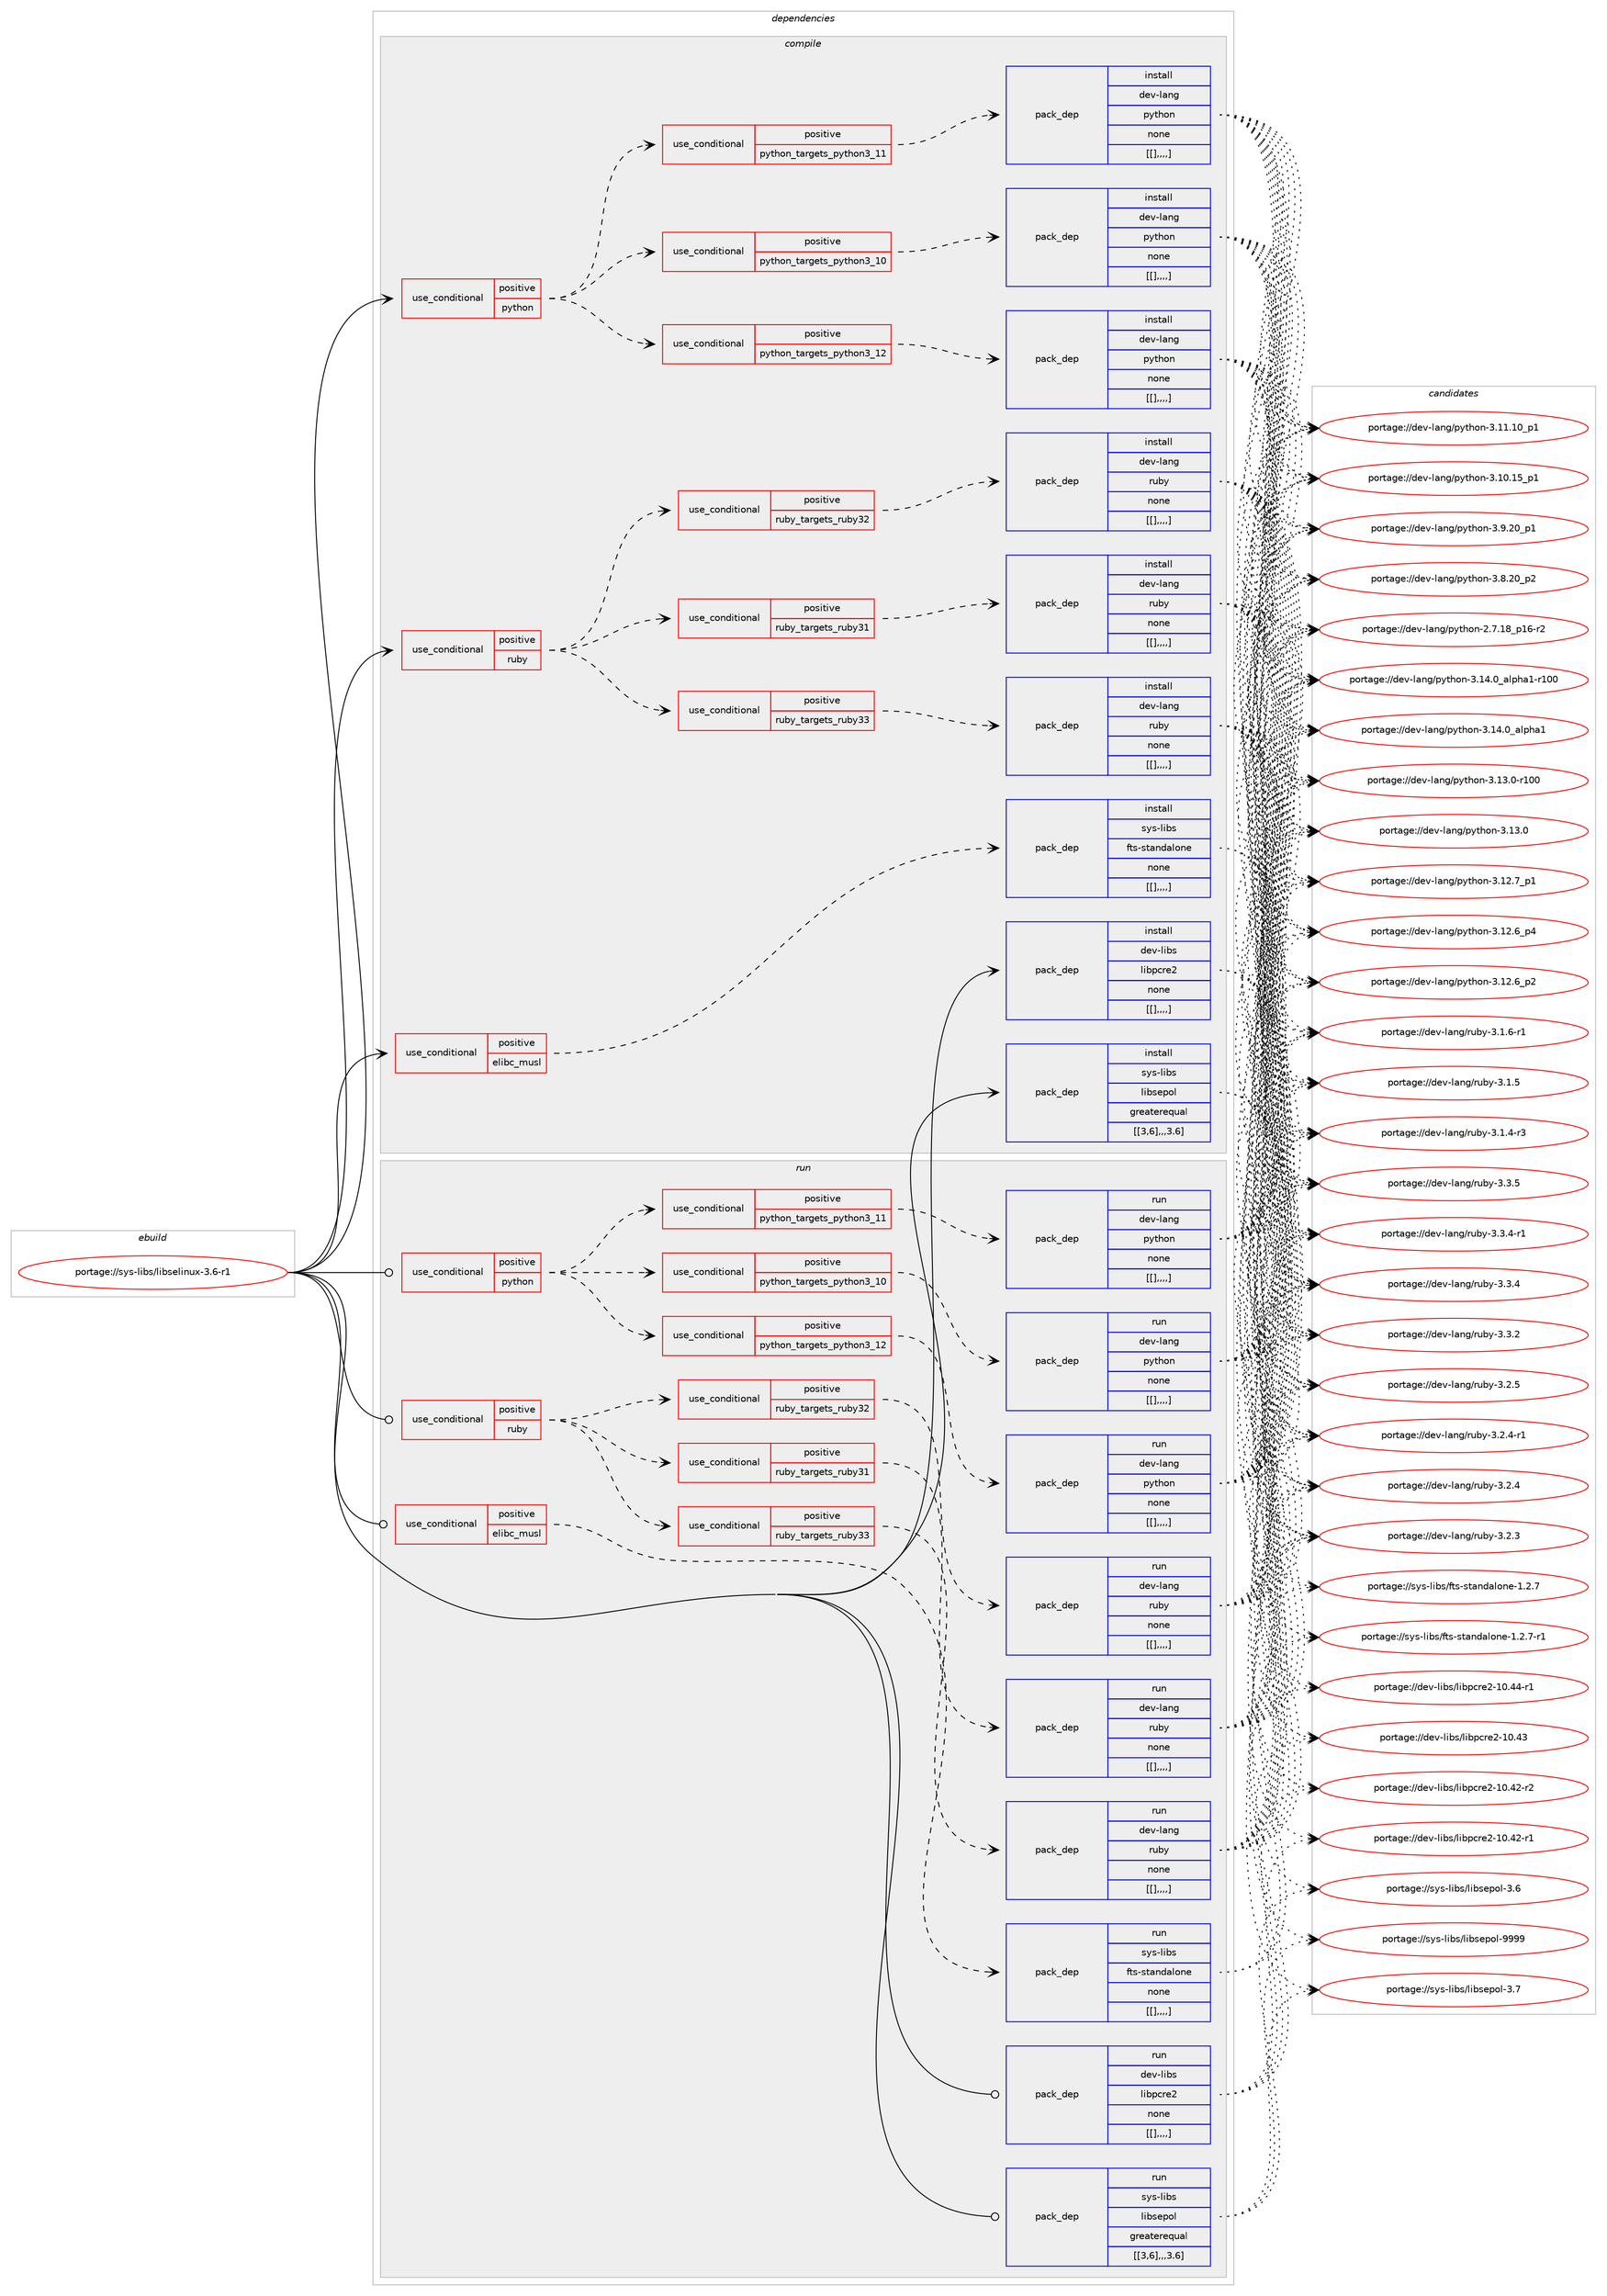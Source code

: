 digraph prolog {

# *************
# Graph options
# *************

newrank=true;
concentrate=true;
compound=true;
graph [rankdir=LR,fontname=Helvetica,fontsize=10,ranksep=1.5];#, ranksep=2.5, nodesep=0.2];
edge  [arrowhead=vee];
node  [fontname=Helvetica,fontsize=10];

# **********
# The ebuild
# **********

subgraph cluster_leftcol {
color=gray;
label=<<i>ebuild</i>>;
id [label="portage://sys-libs/libselinux-3.6-r1", color=red, width=4, href="../sys-libs/libselinux-3.6-r1.svg"];
}

# ****************
# The dependencies
# ****************

subgraph cluster_midcol {
color=gray;
label=<<i>dependencies</i>>;
subgraph cluster_compile {
fillcolor="#eeeeee";
style=filled;
label=<<i>compile</i>>;
subgraph cond124551 {
dependency465053 [label=<<TABLE BORDER="0" CELLBORDER="1" CELLSPACING="0" CELLPADDING="4"><TR><TD ROWSPAN="3" CELLPADDING="10">use_conditional</TD></TR><TR><TD>positive</TD></TR><TR><TD>elibc_musl</TD></TR></TABLE>>, shape=none, color=red];
subgraph pack337246 {
dependency465077 [label=<<TABLE BORDER="0" CELLBORDER="1" CELLSPACING="0" CELLPADDING="4" WIDTH="220"><TR><TD ROWSPAN="6" CELLPADDING="30">pack_dep</TD></TR><TR><TD WIDTH="110">install</TD></TR><TR><TD>sys-libs</TD></TR><TR><TD>fts-standalone</TD></TR><TR><TD>none</TD></TR><TR><TD>[[],,,,]</TD></TR></TABLE>>, shape=none, color=blue];
}
dependency465053:e -> dependency465077:w [weight=20,style="dashed",arrowhead="vee"];
}
id:e -> dependency465053:w [weight=20,style="solid",arrowhead="vee"];
subgraph cond124569 {
dependency465122 [label=<<TABLE BORDER="0" CELLBORDER="1" CELLSPACING="0" CELLPADDING="4"><TR><TD ROWSPAN="3" CELLPADDING="10">use_conditional</TD></TR><TR><TD>positive</TD></TR><TR><TD>python</TD></TR></TABLE>>, shape=none, color=red];
subgraph cond124585 {
dependency465124 [label=<<TABLE BORDER="0" CELLBORDER="1" CELLSPACING="0" CELLPADDING="4"><TR><TD ROWSPAN="3" CELLPADDING="10">use_conditional</TD></TR><TR><TD>positive</TD></TR><TR><TD>python_targets_python3_10</TD></TR></TABLE>>, shape=none, color=red];
subgraph pack337296 {
dependency465150 [label=<<TABLE BORDER="0" CELLBORDER="1" CELLSPACING="0" CELLPADDING="4" WIDTH="220"><TR><TD ROWSPAN="6" CELLPADDING="30">pack_dep</TD></TR><TR><TD WIDTH="110">install</TD></TR><TR><TD>dev-lang</TD></TR><TR><TD>python</TD></TR><TR><TD>none</TD></TR><TR><TD>[[],,,,]</TD></TR></TABLE>>, shape=none, color=blue];
}
dependency465124:e -> dependency465150:w [weight=20,style="dashed",arrowhead="vee"];
}
dependency465122:e -> dependency465124:w [weight=20,style="dashed",arrowhead="vee"];
subgraph cond124601 {
dependency465203 [label=<<TABLE BORDER="0" CELLBORDER="1" CELLSPACING="0" CELLPADDING="4"><TR><TD ROWSPAN="3" CELLPADDING="10">use_conditional</TD></TR><TR><TD>positive</TD></TR><TR><TD>python_targets_python3_11</TD></TR></TABLE>>, shape=none, color=red];
subgraph pack337380 {
dependency465292 [label=<<TABLE BORDER="0" CELLBORDER="1" CELLSPACING="0" CELLPADDING="4" WIDTH="220"><TR><TD ROWSPAN="6" CELLPADDING="30">pack_dep</TD></TR><TR><TD WIDTH="110">install</TD></TR><TR><TD>dev-lang</TD></TR><TR><TD>python</TD></TR><TR><TD>none</TD></TR><TR><TD>[[],,,,]</TD></TR></TABLE>>, shape=none, color=blue];
}
dependency465203:e -> dependency465292:w [weight=20,style="dashed",arrowhead="vee"];
}
dependency465122:e -> dependency465203:w [weight=20,style="dashed",arrowhead="vee"];
subgraph cond124662 {
dependency465319 [label=<<TABLE BORDER="0" CELLBORDER="1" CELLSPACING="0" CELLPADDING="4"><TR><TD ROWSPAN="3" CELLPADDING="10">use_conditional</TD></TR><TR><TD>positive</TD></TR><TR><TD>python_targets_python3_12</TD></TR></TABLE>>, shape=none, color=red];
subgraph pack337421 {
dependency465405 [label=<<TABLE BORDER="0" CELLBORDER="1" CELLSPACING="0" CELLPADDING="4" WIDTH="220"><TR><TD ROWSPAN="6" CELLPADDING="30">pack_dep</TD></TR><TR><TD WIDTH="110">install</TD></TR><TR><TD>dev-lang</TD></TR><TR><TD>python</TD></TR><TR><TD>none</TD></TR><TR><TD>[[],,,,]</TD></TR></TABLE>>, shape=none, color=blue];
}
dependency465319:e -> dependency465405:w [weight=20,style="dashed",arrowhead="vee"];
}
dependency465122:e -> dependency465319:w [weight=20,style="dashed",arrowhead="vee"];
}
id:e -> dependency465122:w [weight=20,style="solid",arrowhead="vee"];
subgraph cond124713 {
dependency465457 [label=<<TABLE BORDER="0" CELLBORDER="1" CELLSPACING="0" CELLPADDING="4"><TR><TD ROWSPAN="3" CELLPADDING="10">use_conditional</TD></TR><TR><TD>positive</TD></TR><TR><TD>ruby</TD></TR></TABLE>>, shape=none, color=red];
subgraph cond124728 {
dependency465486 [label=<<TABLE BORDER="0" CELLBORDER="1" CELLSPACING="0" CELLPADDING="4"><TR><TD ROWSPAN="3" CELLPADDING="10">use_conditional</TD></TR><TR><TD>positive</TD></TR><TR><TD>ruby_targets_ruby31</TD></TR></TABLE>>, shape=none, color=red];
subgraph pack337505 {
dependency465548 [label=<<TABLE BORDER="0" CELLBORDER="1" CELLSPACING="0" CELLPADDING="4" WIDTH="220"><TR><TD ROWSPAN="6" CELLPADDING="30">pack_dep</TD></TR><TR><TD WIDTH="110">install</TD></TR><TR><TD>dev-lang</TD></TR><TR><TD>ruby</TD></TR><TR><TD>none</TD></TR><TR><TD>[[],,,,]</TD></TR></TABLE>>, shape=none, color=blue];
}
dependency465486:e -> dependency465548:w [weight=20,style="dashed",arrowhead="vee"];
}
dependency465457:e -> dependency465486:w [weight=20,style="dashed",arrowhead="vee"];
subgraph cond124766 {
dependency465591 [label=<<TABLE BORDER="0" CELLBORDER="1" CELLSPACING="0" CELLPADDING="4"><TR><TD ROWSPAN="3" CELLPADDING="10">use_conditional</TD></TR><TR><TD>positive</TD></TR><TR><TD>ruby_targets_ruby32</TD></TR></TABLE>>, shape=none, color=red];
subgraph pack337566 {
dependency465593 [label=<<TABLE BORDER="0" CELLBORDER="1" CELLSPACING="0" CELLPADDING="4" WIDTH="220"><TR><TD ROWSPAN="6" CELLPADDING="30">pack_dep</TD></TR><TR><TD WIDTH="110">install</TD></TR><TR><TD>dev-lang</TD></TR><TR><TD>ruby</TD></TR><TR><TD>none</TD></TR><TR><TD>[[],,,,]</TD></TR></TABLE>>, shape=none, color=blue];
}
dependency465591:e -> dependency465593:w [weight=20,style="dashed",arrowhead="vee"];
}
dependency465457:e -> dependency465591:w [weight=20,style="dashed",arrowhead="vee"];
subgraph cond124793 {
dependency465683 [label=<<TABLE BORDER="0" CELLBORDER="1" CELLSPACING="0" CELLPADDING="4"><TR><TD ROWSPAN="3" CELLPADDING="10">use_conditional</TD></TR><TR><TD>positive</TD></TR><TR><TD>ruby_targets_ruby33</TD></TR></TABLE>>, shape=none, color=red];
subgraph pack337621 {
dependency465687 [label=<<TABLE BORDER="0" CELLBORDER="1" CELLSPACING="0" CELLPADDING="4" WIDTH="220"><TR><TD ROWSPAN="6" CELLPADDING="30">pack_dep</TD></TR><TR><TD WIDTH="110">install</TD></TR><TR><TD>dev-lang</TD></TR><TR><TD>ruby</TD></TR><TR><TD>none</TD></TR><TR><TD>[[],,,,]</TD></TR></TABLE>>, shape=none, color=blue];
}
dependency465683:e -> dependency465687:w [weight=20,style="dashed",arrowhead="vee"];
}
dependency465457:e -> dependency465683:w [weight=20,style="dashed",arrowhead="vee"];
}
id:e -> dependency465457:w [weight=20,style="solid",arrowhead="vee"];
subgraph pack337626 {
dependency465718 [label=<<TABLE BORDER="0" CELLBORDER="1" CELLSPACING="0" CELLPADDING="4" WIDTH="220"><TR><TD ROWSPAN="6" CELLPADDING="30">pack_dep</TD></TR><TR><TD WIDTH="110">install</TD></TR><TR><TD>dev-libs</TD></TR><TR><TD>libpcre2</TD></TR><TR><TD>none</TD></TR><TR><TD>[[],,,,]</TD></TR></TABLE>>, shape=none, color=blue];
}
id:e -> dependency465718:w [weight=20,style="solid",arrowhead="vee"];
subgraph pack337655 {
dependency465747 [label=<<TABLE BORDER="0" CELLBORDER="1" CELLSPACING="0" CELLPADDING="4" WIDTH="220"><TR><TD ROWSPAN="6" CELLPADDING="30">pack_dep</TD></TR><TR><TD WIDTH="110">install</TD></TR><TR><TD>sys-libs</TD></TR><TR><TD>libsepol</TD></TR><TR><TD>greaterequal</TD></TR><TR><TD>[[3,6],,,3.6]</TD></TR></TABLE>>, shape=none, color=blue];
}
id:e -> dependency465747:w [weight=20,style="solid",arrowhead="vee"];
}
subgraph cluster_compileandrun {
fillcolor="#eeeeee";
style=filled;
label=<<i>compile and run</i>>;
}
subgraph cluster_run {
fillcolor="#eeeeee";
style=filled;
label=<<i>run</i>>;
subgraph cond124831 {
dependency465751 [label=<<TABLE BORDER="0" CELLBORDER="1" CELLSPACING="0" CELLPADDING="4"><TR><TD ROWSPAN="3" CELLPADDING="10">use_conditional</TD></TR><TR><TD>positive</TD></TR><TR><TD>elibc_musl</TD></TR></TABLE>>, shape=none, color=red];
subgraph pack337665 {
dependency465773 [label=<<TABLE BORDER="0" CELLBORDER="1" CELLSPACING="0" CELLPADDING="4" WIDTH="220"><TR><TD ROWSPAN="6" CELLPADDING="30">pack_dep</TD></TR><TR><TD WIDTH="110">run</TD></TR><TR><TD>sys-libs</TD></TR><TR><TD>fts-standalone</TD></TR><TR><TD>none</TD></TR><TR><TD>[[],,,,]</TD></TR></TABLE>>, shape=none, color=blue];
}
dependency465751:e -> dependency465773:w [weight=20,style="dashed",arrowhead="vee"];
}
id:e -> dependency465751:w [weight=20,style="solid",arrowhead="odot"];
subgraph cond124846 {
dependency465809 [label=<<TABLE BORDER="0" CELLBORDER="1" CELLSPACING="0" CELLPADDING="4"><TR><TD ROWSPAN="3" CELLPADDING="10">use_conditional</TD></TR><TR><TD>positive</TD></TR><TR><TD>python</TD></TR></TABLE>>, shape=none, color=red];
subgraph cond124852 {
dependency465838 [label=<<TABLE BORDER="0" CELLBORDER="1" CELLSPACING="0" CELLPADDING="4"><TR><TD ROWSPAN="3" CELLPADDING="10">use_conditional</TD></TR><TR><TD>positive</TD></TR><TR><TD>python_targets_python3_10</TD></TR></TABLE>>, shape=none, color=red];
subgraph pack337748 {
dependency465877 [label=<<TABLE BORDER="0" CELLBORDER="1" CELLSPACING="0" CELLPADDING="4" WIDTH="220"><TR><TD ROWSPAN="6" CELLPADDING="30">pack_dep</TD></TR><TR><TD WIDTH="110">run</TD></TR><TR><TD>dev-lang</TD></TR><TR><TD>python</TD></TR><TR><TD>none</TD></TR><TR><TD>[[],,,,]</TD></TR></TABLE>>, shape=none, color=blue];
}
dependency465838:e -> dependency465877:w [weight=20,style="dashed",arrowhead="vee"];
}
dependency465809:e -> dependency465838:w [weight=20,style="dashed",arrowhead="vee"];
subgraph cond124869 {
dependency465884 [label=<<TABLE BORDER="0" CELLBORDER="1" CELLSPACING="0" CELLPADDING="4"><TR><TD ROWSPAN="3" CELLPADDING="10">use_conditional</TD></TR><TR><TD>positive</TD></TR><TR><TD>python_targets_python3_11</TD></TR></TABLE>>, shape=none, color=red];
subgraph pack337757 {
dependency465904 [label=<<TABLE BORDER="0" CELLBORDER="1" CELLSPACING="0" CELLPADDING="4" WIDTH="220"><TR><TD ROWSPAN="6" CELLPADDING="30">pack_dep</TD></TR><TR><TD WIDTH="110">run</TD></TR><TR><TD>dev-lang</TD></TR><TR><TD>python</TD></TR><TR><TD>none</TD></TR><TR><TD>[[],,,,]</TD></TR></TABLE>>, shape=none, color=blue];
}
dependency465884:e -> dependency465904:w [weight=20,style="dashed",arrowhead="vee"];
}
dependency465809:e -> dependency465884:w [weight=20,style="dashed",arrowhead="vee"];
subgraph cond124882 {
dependency465942 [label=<<TABLE BORDER="0" CELLBORDER="1" CELLSPACING="0" CELLPADDING="4"><TR><TD ROWSPAN="3" CELLPADDING="10">use_conditional</TD></TR><TR><TD>positive</TD></TR><TR><TD>python_targets_python3_12</TD></TR></TABLE>>, shape=none, color=red];
subgraph pack337793 {
dependency465970 [label=<<TABLE BORDER="0" CELLBORDER="1" CELLSPACING="0" CELLPADDING="4" WIDTH="220"><TR><TD ROWSPAN="6" CELLPADDING="30">pack_dep</TD></TR><TR><TD WIDTH="110">run</TD></TR><TR><TD>dev-lang</TD></TR><TR><TD>python</TD></TR><TR><TD>none</TD></TR><TR><TD>[[],,,,]</TD></TR></TABLE>>, shape=none, color=blue];
}
dependency465942:e -> dependency465970:w [weight=20,style="dashed",arrowhead="vee"];
}
dependency465809:e -> dependency465942:w [weight=20,style="dashed",arrowhead="vee"];
}
id:e -> dependency465809:w [weight=20,style="solid",arrowhead="odot"];
subgraph cond124903 {
dependency466013 [label=<<TABLE BORDER="0" CELLBORDER="1" CELLSPACING="0" CELLPADDING="4"><TR><TD ROWSPAN="3" CELLPADDING="10">use_conditional</TD></TR><TR><TD>positive</TD></TR><TR><TD>ruby</TD></TR></TABLE>>, shape=none, color=red];
subgraph cond124915 {
dependency466059 [label=<<TABLE BORDER="0" CELLBORDER="1" CELLSPACING="0" CELLPADDING="4"><TR><TD ROWSPAN="3" CELLPADDING="10">use_conditional</TD></TR><TR><TD>positive</TD></TR><TR><TD>ruby_targets_ruby31</TD></TR></TABLE>>, shape=none, color=red];
subgraph pack337862 {
dependency466073 [label=<<TABLE BORDER="0" CELLBORDER="1" CELLSPACING="0" CELLPADDING="4" WIDTH="220"><TR><TD ROWSPAN="6" CELLPADDING="30">pack_dep</TD></TR><TR><TD WIDTH="110">run</TD></TR><TR><TD>dev-lang</TD></TR><TR><TD>ruby</TD></TR><TR><TD>none</TD></TR><TR><TD>[[],,,,]</TD></TR></TABLE>>, shape=none, color=blue];
}
dependency466059:e -> dependency466073:w [weight=20,style="dashed",arrowhead="vee"];
}
dependency466013:e -> dependency466059:w [weight=20,style="dashed",arrowhead="vee"];
subgraph cond124956 {
dependency466127 [label=<<TABLE BORDER="0" CELLBORDER="1" CELLSPACING="0" CELLPADDING="4"><TR><TD ROWSPAN="3" CELLPADDING="10">use_conditional</TD></TR><TR><TD>positive</TD></TR><TR><TD>ruby_targets_ruby32</TD></TR></TABLE>>, shape=none, color=red];
subgraph pack337911 {
dependency466160 [label=<<TABLE BORDER="0" CELLBORDER="1" CELLSPACING="0" CELLPADDING="4" WIDTH="220"><TR><TD ROWSPAN="6" CELLPADDING="30">pack_dep</TD></TR><TR><TD WIDTH="110">run</TD></TR><TR><TD>dev-lang</TD></TR><TR><TD>ruby</TD></TR><TR><TD>none</TD></TR><TR><TD>[[],,,,]</TD></TR></TABLE>>, shape=none, color=blue];
}
dependency466127:e -> dependency466160:w [weight=20,style="dashed",arrowhead="vee"];
}
dependency466013:e -> dependency466127:w [weight=20,style="dashed",arrowhead="vee"];
subgraph cond124993 {
dependency466231 [label=<<TABLE BORDER="0" CELLBORDER="1" CELLSPACING="0" CELLPADDING="4"><TR><TD ROWSPAN="3" CELLPADDING="10">use_conditional</TD></TR><TR><TD>positive</TD></TR><TR><TD>ruby_targets_ruby33</TD></TR></TABLE>>, shape=none, color=red];
subgraph pack337975 {
dependency466257 [label=<<TABLE BORDER="0" CELLBORDER="1" CELLSPACING="0" CELLPADDING="4" WIDTH="220"><TR><TD ROWSPAN="6" CELLPADDING="30">pack_dep</TD></TR><TR><TD WIDTH="110">run</TD></TR><TR><TD>dev-lang</TD></TR><TR><TD>ruby</TD></TR><TR><TD>none</TD></TR><TR><TD>[[],,,,]</TD></TR></TABLE>>, shape=none, color=blue];
}
dependency466231:e -> dependency466257:w [weight=20,style="dashed",arrowhead="vee"];
}
dependency466013:e -> dependency466231:w [weight=20,style="dashed",arrowhead="vee"];
}
id:e -> dependency466013:w [weight=20,style="solid",arrowhead="odot"];
subgraph pack337999 {
dependency466277 [label=<<TABLE BORDER="0" CELLBORDER="1" CELLSPACING="0" CELLPADDING="4" WIDTH="220"><TR><TD ROWSPAN="6" CELLPADDING="30">pack_dep</TD></TR><TR><TD WIDTH="110">run</TD></TR><TR><TD>dev-libs</TD></TR><TR><TD>libpcre2</TD></TR><TR><TD>none</TD></TR><TR><TD>[[],,,,]</TD></TR></TABLE>>, shape=none, color=blue];
}
id:e -> dependency466277:w [weight=20,style="solid",arrowhead="odot"];
subgraph pack338001 {
dependency466280 [label=<<TABLE BORDER="0" CELLBORDER="1" CELLSPACING="0" CELLPADDING="4" WIDTH="220"><TR><TD ROWSPAN="6" CELLPADDING="30">pack_dep</TD></TR><TR><TD WIDTH="110">run</TD></TR><TR><TD>sys-libs</TD></TR><TR><TD>libsepol</TD></TR><TR><TD>greaterequal</TD></TR><TR><TD>[[3,6],,,3.6]</TD></TR></TABLE>>, shape=none, color=blue];
}
id:e -> dependency466280:w [weight=20,style="solid",arrowhead="odot"];
}
}

# **************
# The candidates
# **************

subgraph cluster_choices {
rank=same;
color=gray;
label=<<i>candidates</i>>;

subgraph choice337612 {
color=black;
nodesep=1;
choice1151211154510810598115471021161154511511697110100971081111101014549465046554511449 [label="portage://sys-libs/fts-standalone-1.2.7-r1", color=red, width=4,href="../sys-libs/fts-standalone-1.2.7-r1.svg"];
choice115121115451081059811547102116115451151169711010097108111110101454946504655 [label="portage://sys-libs/fts-standalone-1.2.7", color=red, width=4,href="../sys-libs/fts-standalone-1.2.7.svg"];
dependency465077:e -> choice1151211154510810598115471021161154511511697110100971081111101014549465046554511449:w [style=dotted,weight="100"];
dependency465077:e -> choice115121115451081059811547102116115451151169711010097108111110101454946504655:w [style=dotted,weight="100"];
}
subgraph choice337618 {
color=black;
nodesep=1;
choice100101118451089711010347112121116104111110455146495246489597108112104974945114494848 [label="portage://dev-lang/python-3.14.0_alpha1-r100", color=red, width=4,href="../dev-lang/python-3.14.0_alpha1-r100.svg"];
choice1001011184510897110103471121211161041111104551464952464895971081121049749 [label="portage://dev-lang/python-3.14.0_alpha1", color=red, width=4,href="../dev-lang/python-3.14.0_alpha1.svg"];
choice1001011184510897110103471121211161041111104551464951464845114494848 [label="portage://dev-lang/python-3.13.0-r100", color=red, width=4,href="../dev-lang/python-3.13.0-r100.svg"];
choice10010111845108971101034711212111610411111045514649514648 [label="portage://dev-lang/python-3.13.0", color=red, width=4,href="../dev-lang/python-3.13.0.svg"];
choice100101118451089711010347112121116104111110455146495046559511249 [label="portage://dev-lang/python-3.12.7_p1", color=red, width=4,href="../dev-lang/python-3.12.7_p1.svg"];
choice100101118451089711010347112121116104111110455146495046549511252 [label="portage://dev-lang/python-3.12.6_p4", color=red, width=4,href="../dev-lang/python-3.12.6_p4.svg"];
choice100101118451089711010347112121116104111110455146495046549511250 [label="portage://dev-lang/python-3.12.6_p2", color=red, width=4,href="../dev-lang/python-3.12.6_p2.svg"];
choice10010111845108971101034711212111610411111045514649494649489511249 [label="portage://dev-lang/python-3.11.10_p1", color=red, width=4,href="../dev-lang/python-3.11.10_p1.svg"];
choice10010111845108971101034711212111610411111045514649484649539511249 [label="portage://dev-lang/python-3.10.15_p1", color=red, width=4,href="../dev-lang/python-3.10.15_p1.svg"];
choice100101118451089711010347112121116104111110455146574650489511249 [label="portage://dev-lang/python-3.9.20_p1", color=red, width=4,href="../dev-lang/python-3.9.20_p1.svg"];
choice100101118451089711010347112121116104111110455146564650489511250 [label="portage://dev-lang/python-3.8.20_p2", color=red, width=4,href="../dev-lang/python-3.8.20_p2.svg"];
choice100101118451089711010347112121116104111110455046554649569511249544511450 [label="portage://dev-lang/python-2.7.18_p16-r2", color=red, width=4,href="../dev-lang/python-2.7.18_p16-r2.svg"];
dependency465150:e -> choice100101118451089711010347112121116104111110455146495246489597108112104974945114494848:w [style=dotted,weight="100"];
dependency465150:e -> choice1001011184510897110103471121211161041111104551464952464895971081121049749:w [style=dotted,weight="100"];
dependency465150:e -> choice1001011184510897110103471121211161041111104551464951464845114494848:w [style=dotted,weight="100"];
dependency465150:e -> choice10010111845108971101034711212111610411111045514649514648:w [style=dotted,weight="100"];
dependency465150:e -> choice100101118451089711010347112121116104111110455146495046559511249:w [style=dotted,weight="100"];
dependency465150:e -> choice100101118451089711010347112121116104111110455146495046549511252:w [style=dotted,weight="100"];
dependency465150:e -> choice100101118451089711010347112121116104111110455146495046549511250:w [style=dotted,weight="100"];
dependency465150:e -> choice10010111845108971101034711212111610411111045514649494649489511249:w [style=dotted,weight="100"];
dependency465150:e -> choice10010111845108971101034711212111610411111045514649484649539511249:w [style=dotted,weight="100"];
dependency465150:e -> choice100101118451089711010347112121116104111110455146574650489511249:w [style=dotted,weight="100"];
dependency465150:e -> choice100101118451089711010347112121116104111110455146564650489511250:w [style=dotted,weight="100"];
dependency465150:e -> choice100101118451089711010347112121116104111110455046554649569511249544511450:w [style=dotted,weight="100"];
}
subgraph choice337645 {
color=black;
nodesep=1;
choice100101118451089711010347112121116104111110455146495246489597108112104974945114494848 [label="portage://dev-lang/python-3.14.0_alpha1-r100", color=red, width=4,href="../dev-lang/python-3.14.0_alpha1-r100.svg"];
choice1001011184510897110103471121211161041111104551464952464895971081121049749 [label="portage://dev-lang/python-3.14.0_alpha1", color=red, width=4,href="../dev-lang/python-3.14.0_alpha1.svg"];
choice1001011184510897110103471121211161041111104551464951464845114494848 [label="portage://dev-lang/python-3.13.0-r100", color=red, width=4,href="../dev-lang/python-3.13.0-r100.svg"];
choice10010111845108971101034711212111610411111045514649514648 [label="portage://dev-lang/python-3.13.0", color=red, width=4,href="../dev-lang/python-3.13.0.svg"];
choice100101118451089711010347112121116104111110455146495046559511249 [label="portage://dev-lang/python-3.12.7_p1", color=red, width=4,href="../dev-lang/python-3.12.7_p1.svg"];
choice100101118451089711010347112121116104111110455146495046549511252 [label="portage://dev-lang/python-3.12.6_p4", color=red, width=4,href="../dev-lang/python-3.12.6_p4.svg"];
choice100101118451089711010347112121116104111110455146495046549511250 [label="portage://dev-lang/python-3.12.6_p2", color=red, width=4,href="../dev-lang/python-3.12.6_p2.svg"];
choice10010111845108971101034711212111610411111045514649494649489511249 [label="portage://dev-lang/python-3.11.10_p1", color=red, width=4,href="../dev-lang/python-3.11.10_p1.svg"];
choice10010111845108971101034711212111610411111045514649484649539511249 [label="portage://dev-lang/python-3.10.15_p1", color=red, width=4,href="../dev-lang/python-3.10.15_p1.svg"];
choice100101118451089711010347112121116104111110455146574650489511249 [label="portage://dev-lang/python-3.9.20_p1", color=red, width=4,href="../dev-lang/python-3.9.20_p1.svg"];
choice100101118451089711010347112121116104111110455146564650489511250 [label="portage://dev-lang/python-3.8.20_p2", color=red, width=4,href="../dev-lang/python-3.8.20_p2.svg"];
choice100101118451089711010347112121116104111110455046554649569511249544511450 [label="portage://dev-lang/python-2.7.18_p16-r2", color=red, width=4,href="../dev-lang/python-2.7.18_p16-r2.svg"];
dependency465292:e -> choice100101118451089711010347112121116104111110455146495246489597108112104974945114494848:w [style=dotted,weight="100"];
dependency465292:e -> choice1001011184510897110103471121211161041111104551464952464895971081121049749:w [style=dotted,weight="100"];
dependency465292:e -> choice1001011184510897110103471121211161041111104551464951464845114494848:w [style=dotted,weight="100"];
dependency465292:e -> choice10010111845108971101034711212111610411111045514649514648:w [style=dotted,weight="100"];
dependency465292:e -> choice100101118451089711010347112121116104111110455146495046559511249:w [style=dotted,weight="100"];
dependency465292:e -> choice100101118451089711010347112121116104111110455146495046549511252:w [style=dotted,weight="100"];
dependency465292:e -> choice100101118451089711010347112121116104111110455146495046549511250:w [style=dotted,weight="100"];
dependency465292:e -> choice10010111845108971101034711212111610411111045514649494649489511249:w [style=dotted,weight="100"];
dependency465292:e -> choice10010111845108971101034711212111610411111045514649484649539511249:w [style=dotted,weight="100"];
dependency465292:e -> choice100101118451089711010347112121116104111110455146574650489511249:w [style=dotted,weight="100"];
dependency465292:e -> choice100101118451089711010347112121116104111110455146564650489511250:w [style=dotted,weight="100"];
dependency465292:e -> choice100101118451089711010347112121116104111110455046554649569511249544511450:w [style=dotted,weight="100"];
}
subgraph choice337687 {
color=black;
nodesep=1;
choice100101118451089711010347112121116104111110455146495246489597108112104974945114494848 [label="portage://dev-lang/python-3.14.0_alpha1-r100", color=red, width=4,href="../dev-lang/python-3.14.0_alpha1-r100.svg"];
choice1001011184510897110103471121211161041111104551464952464895971081121049749 [label="portage://dev-lang/python-3.14.0_alpha1", color=red, width=4,href="../dev-lang/python-3.14.0_alpha1.svg"];
choice1001011184510897110103471121211161041111104551464951464845114494848 [label="portage://dev-lang/python-3.13.0-r100", color=red, width=4,href="../dev-lang/python-3.13.0-r100.svg"];
choice10010111845108971101034711212111610411111045514649514648 [label="portage://dev-lang/python-3.13.0", color=red, width=4,href="../dev-lang/python-3.13.0.svg"];
choice100101118451089711010347112121116104111110455146495046559511249 [label="portage://dev-lang/python-3.12.7_p1", color=red, width=4,href="../dev-lang/python-3.12.7_p1.svg"];
choice100101118451089711010347112121116104111110455146495046549511252 [label="portage://dev-lang/python-3.12.6_p4", color=red, width=4,href="../dev-lang/python-3.12.6_p4.svg"];
choice100101118451089711010347112121116104111110455146495046549511250 [label="portage://dev-lang/python-3.12.6_p2", color=red, width=4,href="../dev-lang/python-3.12.6_p2.svg"];
choice10010111845108971101034711212111610411111045514649494649489511249 [label="portage://dev-lang/python-3.11.10_p1", color=red, width=4,href="../dev-lang/python-3.11.10_p1.svg"];
choice10010111845108971101034711212111610411111045514649484649539511249 [label="portage://dev-lang/python-3.10.15_p1", color=red, width=4,href="../dev-lang/python-3.10.15_p1.svg"];
choice100101118451089711010347112121116104111110455146574650489511249 [label="portage://dev-lang/python-3.9.20_p1", color=red, width=4,href="../dev-lang/python-3.9.20_p1.svg"];
choice100101118451089711010347112121116104111110455146564650489511250 [label="portage://dev-lang/python-3.8.20_p2", color=red, width=4,href="../dev-lang/python-3.8.20_p2.svg"];
choice100101118451089711010347112121116104111110455046554649569511249544511450 [label="portage://dev-lang/python-2.7.18_p16-r2", color=red, width=4,href="../dev-lang/python-2.7.18_p16-r2.svg"];
dependency465405:e -> choice100101118451089711010347112121116104111110455146495246489597108112104974945114494848:w [style=dotted,weight="100"];
dependency465405:e -> choice1001011184510897110103471121211161041111104551464952464895971081121049749:w [style=dotted,weight="100"];
dependency465405:e -> choice1001011184510897110103471121211161041111104551464951464845114494848:w [style=dotted,weight="100"];
dependency465405:e -> choice10010111845108971101034711212111610411111045514649514648:w [style=dotted,weight="100"];
dependency465405:e -> choice100101118451089711010347112121116104111110455146495046559511249:w [style=dotted,weight="100"];
dependency465405:e -> choice100101118451089711010347112121116104111110455146495046549511252:w [style=dotted,weight="100"];
dependency465405:e -> choice100101118451089711010347112121116104111110455146495046549511250:w [style=dotted,weight="100"];
dependency465405:e -> choice10010111845108971101034711212111610411111045514649494649489511249:w [style=dotted,weight="100"];
dependency465405:e -> choice10010111845108971101034711212111610411111045514649484649539511249:w [style=dotted,weight="100"];
dependency465405:e -> choice100101118451089711010347112121116104111110455146574650489511249:w [style=dotted,weight="100"];
dependency465405:e -> choice100101118451089711010347112121116104111110455146564650489511250:w [style=dotted,weight="100"];
dependency465405:e -> choice100101118451089711010347112121116104111110455046554649569511249544511450:w [style=dotted,weight="100"];
}
subgraph choice337782 {
color=black;
nodesep=1;
choice10010111845108971101034711411798121455146514653 [label="portage://dev-lang/ruby-3.3.5", color=red, width=4,href="../dev-lang/ruby-3.3.5.svg"];
choice100101118451089711010347114117981214551465146524511449 [label="portage://dev-lang/ruby-3.3.4-r1", color=red, width=4,href="../dev-lang/ruby-3.3.4-r1.svg"];
choice10010111845108971101034711411798121455146514652 [label="portage://dev-lang/ruby-3.3.4", color=red, width=4,href="../dev-lang/ruby-3.3.4.svg"];
choice10010111845108971101034711411798121455146514650 [label="portage://dev-lang/ruby-3.3.2", color=red, width=4,href="../dev-lang/ruby-3.3.2.svg"];
choice10010111845108971101034711411798121455146504653 [label="portage://dev-lang/ruby-3.2.5", color=red, width=4,href="../dev-lang/ruby-3.2.5.svg"];
choice100101118451089711010347114117981214551465046524511449 [label="portage://dev-lang/ruby-3.2.4-r1", color=red, width=4,href="../dev-lang/ruby-3.2.4-r1.svg"];
choice10010111845108971101034711411798121455146504652 [label="portage://dev-lang/ruby-3.2.4", color=red, width=4,href="../dev-lang/ruby-3.2.4.svg"];
choice10010111845108971101034711411798121455146504651 [label="portage://dev-lang/ruby-3.2.3", color=red, width=4,href="../dev-lang/ruby-3.2.3.svg"];
choice100101118451089711010347114117981214551464946544511449 [label="portage://dev-lang/ruby-3.1.6-r1", color=red, width=4,href="../dev-lang/ruby-3.1.6-r1.svg"];
choice10010111845108971101034711411798121455146494653 [label="portage://dev-lang/ruby-3.1.5", color=red, width=4,href="../dev-lang/ruby-3.1.5.svg"];
choice100101118451089711010347114117981214551464946524511451 [label="portage://dev-lang/ruby-3.1.4-r3", color=red, width=4,href="../dev-lang/ruby-3.1.4-r3.svg"];
dependency465548:e -> choice10010111845108971101034711411798121455146514653:w [style=dotted,weight="100"];
dependency465548:e -> choice100101118451089711010347114117981214551465146524511449:w [style=dotted,weight="100"];
dependency465548:e -> choice10010111845108971101034711411798121455146514652:w [style=dotted,weight="100"];
dependency465548:e -> choice10010111845108971101034711411798121455146514650:w [style=dotted,weight="100"];
dependency465548:e -> choice10010111845108971101034711411798121455146504653:w [style=dotted,weight="100"];
dependency465548:e -> choice100101118451089711010347114117981214551465046524511449:w [style=dotted,weight="100"];
dependency465548:e -> choice10010111845108971101034711411798121455146504652:w [style=dotted,weight="100"];
dependency465548:e -> choice10010111845108971101034711411798121455146504651:w [style=dotted,weight="100"];
dependency465548:e -> choice100101118451089711010347114117981214551464946544511449:w [style=dotted,weight="100"];
dependency465548:e -> choice10010111845108971101034711411798121455146494653:w [style=dotted,weight="100"];
dependency465548:e -> choice100101118451089711010347114117981214551464946524511451:w [style=dotted,weight="100"];
}
subgraph choice337804 {
color=black;
nodesep=1;
choice10010111845108971101034711411798121455146514653 [label="portage://dev-lang/ruby-3.3.5", color=red, width=4,href="../dev-lang/ruby-3.3.5.svg"];
choice100101118451089711010347114117981214551465146524511449 [label="portage://dev-lang/ruby-3.3.4-r1", color=red, width=4,href="../dev-lang/ruby-3.3.4-r1.svg"];
choice10010111845108971101034711411798121455146514652 [label="portage://dev-lang/ruby-3.3.4", color=red, width=4,href="../dev-lang/ruby-3.3.4.svg"];
choice10010111845108971101034711411798121455146514650 [label="portage://dev-lang/ruby-3.3.2", color=red, width=4,href="../dev-lang/ruby-3.3.2.svg"];
choice10010111845108971101034711411798121455146504653 [label="portage://dev-lang/ruby-3.2.5", color=red, width=4,href="../dev-lang/ruby-3.2.5.svg"];
choice100101118451089711010347114117981214551465046524511449 [label="portage://dev-lang/ruby-3.2.4-r1", color=red, width=4,href="../dev-lang/ruby-3.2.4-r1.svg"];
choice10010111845108971101034711411798121455146504652 [label="portage://dev-lang/ruby-3.2.4", color=red, width=4,href="../dev-lang/ruby-3.2.4.svg"];
choice10010111845108971101034711411798121455146504651 [label="portage://dev-lang/ruby-3.2.3", color=red, width=4,href="../dev-lang/ruby-3.2.3.svg"];
choice100101118451089711010347114117981214551464946544511449 [label="portage://dev-lang/ruby-3.1.6-r1", color=red, width=4,href="../dev-lang/ruby-3.1.6-r1.svg"];
choice10010111845108971101034711411798121455146494653 [label="portage://dev-lang/ruby-3.1.5", color=red, width=4,href="../dev-lang/ruby-3.1.5.svg"];
choice100101118451089711010347114117981214551464946524511451 [label="portage://dev-lang/ruby-3.1.4-r3", color=red, width=4,href="../dev-lang/ruby-3.1.4-r3.svg"];
dependency465593:e -> choice10010111845108971101034711411798121455146514653:w [style=dotted,weight="100"];
dependency465593:e -> choice100101118451089711010347114117981214551465146524511449:w [style=dotted,weight="100"];
dependency465593:e -> choice10010111845108971101034711411798121455146514652:w [style=dotted,weight="100"];
dependency465593:e -> choice10010111845108971101034711411798121455146514650:w [style=dotted,weight="100"];
dependency465593:e -> choice10010111845108971101034711411798121455146504653:w [style=dotted,weight="100"];
dependency465593:e -> choice100101118451089711010347114117981214551465046524511449:w [style=dotted,weight="100"];
dependency465593:e -> choice10010111845108971101034711411798121455146504652:w [style=dotted,weight="100"];
dependency465593:e -> choice10010111845108971101034711411798121455146504651:w [style=dotted,weight="100"];
dependency465593:e -> choice100101118451089711010347114117981214551464946544511449:w [style=dotted,weight="100"];
dependency465593:e -> choice10010111845108971101034711411798121455146494653:w [style=dotted,weight="100"];
dependency465593:e -> choice100101118451089711010347114117981214551464946524511451:w [style=dotted,weight="100"];
}
subgraph choice337827 {
color=black;
nodesep=1;
choice10010111845108971101034711411798121455146514653 [label="portage://dev-lang/ruby-3.3.5", color=red, width=4,href="../dev-lang/ruby-3.3.5.svg"];
choice100101118451089711010347114117981214551465146524511449 [label="portage://dev-lang/ruby-3.3.4-r1", color=red, width=4,href="../dev-lang/ruby-3.3.4-r1.svg"];
choice10010111845108971101034711411798121455146514652 [label="portage://dev-lang/ruby-3.3.4", color=red, width=4,href="../dev-lang/ruby-3.3.4.svg"];
choice10010111845108971101034711411798121455146514650 [label="portage://dev-lang/ruby-3.3.2", color=red, width=4,href="../dev-lang/ruby-3.3.2.svg"];
choice10010111845108971101034711411798121455146504653 [label="portage://dev-lang/ruby-3.2.5", color=red, width=4,href="../dev-lang/ruby-3.2.5.svg"];
choice100101118451089711010347114117981214551465046524511449 [label="portage://dev-lang/ruby-3.2.4-r1", color=red, width=4,href="../dev-lang/ruby-3.2.4-r1.svg"];
choice10010111845108971101034711411798121455146504652 [label="portage://dev-lang/ruby-3.2.4", color=red, width=4,href="../dev-lang/ruby-3.2.4.svg"];
choice10010111845108971101034711411798121455146504651 [label="portage://dev-lang/ruby-3.2.3", color=red, width=4,href="../dev-lang/ruby-3.2.3.svg"];
choice100101118451089711010347114117981214551464946544511449 [label="portage://dev-lang/ruby-3.1.6-r1", color=red, width=4,href="../dev-lang/ruby-3.1.6-r1.svg"];
choice10010111845108971101034711411798121455146494653 [label="portage://dev-lang/ruby-3.1.5", color=red, width=4,href="../dev-lang/ruby-3.1.5.svg"];
choice100101118451089711010347114117981214551464946524511451 [label="portage://dev-lang/ruby-3.1.4-r3", color=red, width=4,href="../dev-lang/ruby-3.1.4-r3.svg"];
dependency465687:e -> choice10010111845108971101034711411798121455146514653:w [style=dotted,weight="100"];
dependency465687:e -> choice100101118451089711010347114117981214551465146524511449:w [style=dotted,weight="100"];
dependency465687:e -> choice10010111845108971101034711411798121455146514652:w [style=dotted,weight="100"];
dependency465687:e -> choice10010111845108971101034711411798121455146514650:w [style=dotted,weight="100"];
dependency465687:e -> choice10010111845108971101034711411798121455146504653:w [style=dotted,weight="100"];
dependency465687:e -> choice100101118451089711010347114117981214551465046524511449:w [style=dotted,weight="100"];
dependency465687:e -> choice10010111845108971101034711411798121455146504652:w [style=dotted,weight="100"];
dependency465687:e -> choice10010111845108971101034711411798121455146504651:w [style=dotted,weight="100"];
dependency465687:e -> choice100101118451089711010347114117981214551464946544511449:w [style=dotted,weight="100"];
dependency465687:e -> choice10010111845108971101034711411798121455146494653:w [style=dotted,weight="100"];
dependency465687:e -> choice100101118451089711010347114117981214551464946524511451:w [style=dotted,weight="100"];
}
subgraph choice337837 {
color=black;
nodesep=1;
choice1001011184510810598115471081059811299114101504549484652524511449 [label="portage://dev-libs/libpcre2-10.44-r1", color=red, width=4,href="../dev-libs/libpcre2-10.44-r1.svg"];
choice100101118451081059811547108105981129911410150454948465251 [label="portage://dev-libs/libpcre2-10.43", color=red, width=4,href="../dev-libs/libpcre2-10.43.svg"];
choice1001011184510810598115471081059811299114101504549484652504511450 [label="portage://dev-libs/libpcre2-10.42-r2", color=red, width=4,href="../dev-libs/libpcre2-10.42-r2.svg"];
choice1001011184510810598115471081059811299114101504549484652504511449 [label="portage://dev-libs/libpcre2-10.42-r1", color=red, width=4,href="../dev-libs/libpcre2-10.42-r1.svg"];
dependency465718:e -> choice1001011184510810598115471081059811299114101504549484652524511449:w [style=dotted,weight="100"];
dependency465718:e -> choice100101118451081059811547108105981129911410150454948465251:w [style=dotted,weight="100"];
dependency465718:e -> choice1001011184510810598115471081059811299114101504549484652504511450:w [style=dotted,weight="100"];
dependency465718:e -> choice1001011184510810598115471081059811299114101504549484652504511449:w [style=dotted,weight="100"];
}
subgraph choice337859 {
color=black;
nodesep=1;
choice115121115451081059811547108105981151011121111084557575757 [label="portage://sys-libs/libsepol-9999", color=red, width=4,href="../sys-libs/libsepol-9999.svg"];
choice1151211154510810598115471081059811510111211110845514655 [label="portage://sys-libs/libsepol-3.7", color=red, width=4,href="../sys-libs/libsepol-3.7.svg"];
choice1151211154510810598115471081059811510111211110845514654 [label="portage://sys-libs/libsepol-3.6", color=red, width=4,href="../sys-libs/libsepol-3.6.svg"];
dependency465747:e -> choice115121115451081059811547108105981151011121111084557575757:w [style=dotted,weight="100"];
dependency465747:e -> choice1151211154510810598115471081059811510111211110845514655:w [style=dotted,weight="100"];
dependency465747:e -> choice1151211154510810598115471081059811510111211110845514654:w [style=dotted,weight="100"];
}
subgraph choice337874 {
color=black;
nodesep=1;
choice1151211154510810598115471021161154511511697110100971081111101014549465046554511449 [label="portage://sys-libs/fts-standalone-1.2.7-r1", color=red, width=4,href="../sys-libs/fts-standalone-1.2.7-r1.svg"];
choice115121115451081059811547102116115451151169711010097108111110101454946504655 [label="portage://sys-libs/fts-standalone-1.2.7", color=red, width=4,href="../sys-libs/fts-standalone-1.2.7.svg"];
dependency465773:e -> choice1151211154510810598115471021161154511511697110100971081111101014549465046554511449:w [style=dotted,weight="100"];
dependency465773:e -> choice115121115451081059811547102116115451151169711010097108111110101454946504655:w [style=dotted,weight="100"];
}
subgraph choice337887 {
color=black;
nodesep=1;
choice100101118451089711010347112121116104111110455146495246489597108112104974945114494848 [label="portage://dev-lang/python-3.14.0_alpha1-r100", color=red, width=4,href="../dev-lang/python-3.14.0_alpha1-r100.svg"];
choice1001011184510897110103471121211161041111104551464952464895971081121049749 [label="portage://dev-lang/python-3.14.0_alpha1", color=red, width=4,href="../dev-lang/python-3.14.0_alpha1.svg"];
choice1001011184510897110103471121211161041111104551464951464845114494848 [label="portage://dev-lang/python-3.13.0-r100", color=red, width=4,href="../dev-lang/python-3.13.0-r100.svg"];
choice10010111845108971101034711212111610411111045514649514648 [label="portage://dev-lang/python-3.13.0", color=red, width=4,href="../dev-lang/python-3.13.0.svg"];
choice100101118451089711010347112121116104111110455146495046559511249 [label="portage://dev-lang/python-3.12.7_p1", color=red, width=4,href="../dev-lang/python-3.12.7_p1.svg"];
choice100101118451089711010347112121116104111110455146495046549511252 [label="portage://dev-lang/python-3.12.6_p4", color=red, width=4,href="../dev-lang/python-3.12.6_p4.svg"];
choice100101118451089711010347112121116104111110455146495046549511250 [label="portage://dev-lang/python-3.12.6_p2", color=red, width=4,href="../dev-lang/python-3.12.6_p2.svg"];
choice10010111845108971101034711212111610411111045514649494649489511249 [label="portage://dev-lang/python-3.11.10_p1", color=red, width=4,href="../dev-lang/python-3.11.10_p1.svg"];
choice10010111845108971101034711212111610411111045514649484649539511249 [label="portage://dev-lang/python-3.10.15_p1", color=red, width=4,href="../dev-lang/python-3.10.15_p1.svg"];
choice100101118451089711010347112121116104111110455146574650489511249 [label="portage://dev-lang/python-3.9.20_p1", color=red, width=4,href="../dev-lang/python-3.9.20_p1.svg"];
choice100101118451089711010347112121116104111110455146564650489511250 [label="portage://dev-lang/python-3.8.20_p2", color=red, width=4,href="../dev-lang/python-3.8.20_p2.svg"];
choice100101118451089711010347112121116104111110455046554649569511249544511450 [label="portage://dev-lang/python-2.7.18_p16-r2", color=red, width=4,href="../dev-lang/python-2.7.18_p16-r2.svg"];
dependency465877:e -> choice100101118451089711010347112121116104111110455146495246489597108112104974945114494848:w [style=dotted,weight="100"];
dependency465877:e -> choice1001011184510897110103471121211161041111104551464952464895971081121049749:w [style=dotted,weight="100"];
dependency465877:e -> choice1001011184510897110103471121211161041111104551464951464845114494848:w [style=dotted,weight="100"];
dependency465877:e -> choice10010111845108971101034711212111610411111045514649514648:w [style=dotted,weight="100"];
dependency465877:e -> choice100101118451089711010347112121116104111110455146495046559511249:w [style=dotted,weight="100"];
dependency465877:e -> choice100101118451089711010347112121116104111110455146495046549511252:w [style=dotted,weight="100"];
dependency465877:e -> choice100101118451089711010347112121116104111110455146495046549511250:w [style=dotted,weight="100"];
dependency465877:e -> choice10010111845108971101034711212111610411111045514649494649489511249:w [style=dotted,weight="100"];
dependency465877:e -> choice10010111845108971101034711212111610411111045514649484649539511249:w [style=dotted,weight="100"];
dependency465877:e -> choice100101118451089711010347112121116104111110455146574650489511249:w [style=dotted,weight="100"];
dependency465877:e -> choice100101118451089711010347112121116104111110455146564650489511250:w [style=dotted,weight="100"];
dependency465877:e -> choice100101118451089711010347112121116104111110455046554649569511249544511450:w [style=dotted,weight="100"];
}
subgraph choice337914 {
color=black;
nodesep=1;
choice100101118451089711010347112121116104111110455146495246489597108112104974945114494848 [label="portage://dev-lang/python-3.14.0_alpha1-r100", color=red, width=4,href="../dev-lang/python-3.14.0_alpha1-r100.svg"];
choice1001011184510897110103471121211161041111104551464952464895971081121049749 [label="portage://dev-lang/python-3.14.0_alpha1", color=red, width=4,href="../dev-lang/python-3.14.0_alpha1.svg"];
choice1001011184510897110103471121211161041111104551464951464845114494848 [label="portage://dev-lang/python-3.13.0-r100", color=red, width=4,href="../dev-lang/python-3.13.0-r100.svg"];
choice10010111845108971101034711212111610411111045514649514648 [label="portage://dev-lang/python-3.13.0", color=red, width=4,href="../dev-lang/python-3.13.0.svg"];
choice100101118451089711010347112121116104111110455146495046559511249 [label="portage://dev-lang/python-3.12.7_p1", color=red, width=4,href="../dev-lang/python-3.12.7_p1.svg"];
choice100101118451089711010347112121116104111110455146495046549511252 [label="portage://dev-lang/python-3.12.6_p4", color=red, width=4,href="../dev-lang/python-3.12.6_p4.svg"];
choice100101118451089711010347112121116104111110455146495046549511250 [label="portage://dev-lang/python-3.12.6_p2", color=red, width=4,href="../dev-lang/python-3.12.6_p2.svg"];
choice10010111845108971101034711212111610411111045514649494649489511249 [label="portage://dev-lang/python-3.11.10_p1", color=red, width=4,href="../dev-lang/python-3.11.10_p1.svg"];
choice10010111845108971101034711212111610411111045514649484649539511249 [label="portage://dev-lang/python-3.10.15_p1", color=red, width=4,href="../dev-lang/python-3.10.15_p1.svg"];
choice100101118451089711010347112121116104111110455146574650489511249 [label="portage://dev-lang/python-3.9.20_p1", color=red, width=4,href="../dev-lang/python-3.9.20_p1.svg"];
choice100101118451089711010347112121116104111110455146564650489511250 [label="portage://dev-lang/python-3.8.20_p2", color=red, width=4,href="../dev-lang/python-3.8.20_p2.svg"];
choice100101118451089711010347112121116104111110455046554649569511249544511450 [label="portage://dev-lang/python-2.7.18_p16-r2", color=red, width=4,href="../dev-lang/python-2.7.18_p16-r2.svg"];
dependency465904:e -> choice100101118451089711010347112121116104111110455146495246489597108112104974945114494848:w [style=dotted,weight="100"];
dependency465904:e -> choice1001011184510897110103471121211161041111104551464952464895971081121049749:w [style=dotted,weight="100"];
dependency465904:e -> choice1001011184510897110103471121211161041111104551464951464845114494848:w [style=dotted,weight="100"];
dependency465904:e -> choice10010111845108971101034711212111610411111045514649514648:w [style=dotted,weight="100"];
dependency465904:e -> choice100101118451089711010347112121116104111110455146495046559511249:w [style=dotted,weight="100"];
dependency465904:e -> choice100101118451089711010347112121116104111110455146495046549511252:w [style=dotted,weight="100"];
dependency465904:e -> choice100101118451089711010347112121116104111110455146495046549511250:w [style=dotted,weight="100"];
dependency465904:e -> choice10010111845108971101034711212111610411111045514649494649489511249:w [style=dotted,weight="100"];
dependency465904:e -> choice10010111845108971101034711212111610411111045514649484649539511249:w [style=dotted,weight="100"];
dependency465904:e -> choice100101118451089711010347112121116104111110455146574650489511249:w [style=dotted,weight="100"];
dependency465904:e -> choice100101118451089711010347112121116104111110455146564650489511250:w [style=dotted,weight="100"];
dependency465904:e -> choice100101118451089711010347112121116104111110455046554649569511249544511450:w [style=dotted,weight="100"];
}
subgraph choice337932 {
color=black;
nodesep=1;
choice100101118451089711010347112121116104111110455146495246489597108112104974945114494848 [label="portage://dev-lang/python-3.14.0_alpha1-r100", color=red, width=4,href="../dev-lang/python-3.14.0_alpha1-r100.svg"];
choice1001011184510897110103471121211161041111104551464952464895971081121049749 [label="portage://dev-lang/python-3.14.0_alpha1", color=red, width=4,href="../dev-lang/python-3.14.0_alpha1.svg"];
choice1001011184510897110103471121211161041111104551464951464845114494848 [label="portage://dev-lang/python-3.13.0-r100", color=red, width=4,href="../dev-lang/python-3.13.0-r100.svg"];
choice10010111845108971101034711212111610411111045514649514648 [label="portage://dev-lang/python-3.13.0", color=red, width=4,href="../dev-lang/python-3.13.0.svg"];
choice100101118451089711010347112121116104111110455146495046559511249 [label="portage://dev-lang/python-3.12.7_p1", color=red, width=4,href="../dev-lang/python-3.12.7_p1.svg"];
choice100101118451089711010347112121116104111110455146495046549511252 [label="portage://dev-lang/python-3.12.6_p4", color=red, width=4,href="../dev-lang/python-3.12.6_p4.svg"];
choice100101118451089711010347112121116104111110455146495046549511250 [label="portage://dev-lang/python-3.12.6_p2", color=red, width=4,href="../dev-lang/python-3.12.6_p2.svg"];
choice10010111845108971101034711212111610411111045514649494649489511249 [label="portage://dev-lang/python-3.11.10_p1", color=red, width=4,href="../dev-lang/python-3.11.10_p1.svg"];
choice10010111845108971101034711212111610411111045514649484649539511249 [label="portage://dev-lang/python-3.10.15_p1", color=red, width=4,href="../dev-lang/python-3.10.15_p1.svg"];
choice100101118451089711010347112121116104111110455146574650489511249 [label="portage://dev-lang/python-3.9.20_p1", color=red, width=4,href="../dev-lang/python-3.9.20_p1.svg"];
choice100101118451089711010347112121116104111110455146564650489511250 [label="portage://dev-lang/python-3.8.20_p2", color=red, width=4,href="../dev-lang/python-3.8.20_p2.svg"];
choice100101118451089711010347112121116104111110455046554649569511249544511450 [label="portage://dev-lang/python-2.7.18_p16-r2", color=red, width=4,href="../dev-lang/python-2.7.18_p16-r2.svg"];
dependency465970:e -> choice100101118451089711010347112121116104111110455146495246489597108112104974945114494848:w [style=dotted,weight="100"];
dependency465970:e -> choice1001011184510897110103471121211161041111104551464952464895971081121049749:w [style=dotted,weight="100"];
dependency465970:e -> choice1001011184510897110103471121211161041111104551464951464845114494848:w [style=dotted,weight="100"];
dependency465970:e -> choice10010111845108971101034711212111610411111045514649514648:w [style=dotted,weight="100"];
dependency465970:e -> choice100101118451089711010347112121116104111110455146495046559511249:w [style=dotted,weight="100"];
dependency465970:e -> choice100101118451089711010347112121116104111110455146495046549511252:w [style=dotted,weight="100"];
dependency465970:e -> choice100101118451089711010347112121116104111110455146495046549511250:w [style=dotted,weight="100"];
dependency465970:e -> choice10010111845108971101034711212111610411111045514649494649489511249:w [style=dotted,weight="100"];
dependency465970:e -> choice10010111845108971101034711212111610411111045514649484649539511249:w [style=dotted,weight="100"];
dependency465970:e -> choice100101118451089711010347112121116104111110455146574650489511249:w [style=dotted,weight="100"];
dependency465970:e -> choice100101118451089711010347112121116104111110455146564650489511250:w [style=dotted,weight="100"];
dependency465970:e -> choice100101118451089711010347112121116104111110455046554649569511249544511450:w [style=dotted,weight="100"];
}
subgraph choice337949 {
color=black;
nodesep=1;
choice10010111845108971101034711411798121455146514653 [label="portage://dev-lang/ruby-3.3.5", color=red, width=4,href="../dev-lang/ruby-3.3.5.svg"];
choice100101118451089711010347114117981214551465146524511449 [label="portage://dev-lang/ruby-3.3.4-r1", color=red, width=4,href="../dev-lang/ruby-3.3.4-r1.svg"];
choice10010111845108971101034711411798121455146514652 [label="portage://dev-lang/ruby-3.3.4", color=red, width=4,href="../dev-lang/ruby-3.3.4.svg"];
choice10010111845108971101034711411798121455146514650 [label="portage://dev-lang/ruby-3.3.2", color=red, width=4,href="../dev-lang/ruby-3.3.2.svg"];
choice10010111845108971101034711411798121455146504653 [label="portage://dev-lang/ruby-3.2.5", color=red, width=4,href="../dev-lang/ruby-3.2.5.svg"];
choice100101118451089711010347114117981214551465046524511449 [label="portage://dev-lang/ruby-3.2.4-r1", color=red, width=4,href="../dev-lang/ruby-3.2.4-r1.svg"];
choice10010111845108971101034711411798121455146504652 [label="portage://dev-lang/ruby-3.2.4", color=red, width=4,href="../dev-lang/ruby-3.2.4.svg"];
choice10010111845108971101034711411798121455146504651 [label="portage://dev-lang/ruby-3.2.3", color=red, width=4,href="../dev-lang/ruby-3.2.3.svg"];
choice100101118451089711010347114117981214551464946544511449 [label="portage://dev-lang/ruby-3.1.6-r1", color=red, width=4,href="../dev-lang/ruby-3.1.6-r1.svg"];
choice10010111845108971101034711411798121455146494653 [label="portage://dev-lang/ruby-3.1.5", color=red, width=4,href="../dev-lang/ruby-3.1.5.svg"];
choice100101118451089711010347114117981214551464946524511451 [label="portage://dev-lang/ruby-3.1.4-r3", color=red, width=4,href="../dev-lang/ruby-3.1.4-r3.svg"];
dependency466073:e -> choice10010111845108971101034711411798121455146514653:w [style=dotted,weight="100"];
dependency466073:e -> choice100101118451089711010347114117981214551465146524511449:w [style=dotted,weight="100"];
dependency466073:e -> choice10010111845108971101034711411798121455146514652:w [style=dotted,weight="100"];
dependency466073:e -> choice10010111845108971101034711411798121455146514650:w [style=dotted,weight="100"];
dependency466073:e -> choice10010111845108971101034711411798121455146504653:w [style=dotted,weight="100"];
dependency466073:e -> choice100101118451089711010347114117981214551465046524511449:w [style=dotted,weight="100"];
dependency466073:e -> choice10010111845108971101034711411798121455146504652:w [style=dotted,weight="100"];
dependency466073:e -> choice10010111845108971101034711411798121455146504651:w [style=dotted,weight="100"];
dependency466073:e -> choice100101118451089711010347114117981214551464946544511449:w [style=dotted,weight="100"];
dependency466073:e -> choice10010111845108971101034711411798121455146494653:w [style=dotted,weight="100"];
dependency466073:e -> choice100101118451089711010347114117981214551464946524511451:w [style=dotted,weight="100"];
}
subgraph choice337953 {
color=black;
nodesep=1;
choice10010111845108971101034711411798121455146514653 [label="portage://dev-lang/ruby-3.3.5", color=red, width=4,href="../dev-lang/ruby-3.3.5.svg"];
choice100101118451089711010347114117981214551465146524511449 [label="portage://dev-lang/ruby-3.3.4-r1", color=red, width=4,href="../dev-lang/ruby-3.3.4-r1.svg"];
choice10010111845108971101034711411798121455146514652 [label="portage://dev-lang/ruby-3.3.4", color=red, width=4,href="../dev-lang/ruby-3.3.4.svg"];
choice10010111845108971101034711411798121455146514650 [label="portage://dev-lang/ruby-3.3.2", color=red, width=4,href="../dev-lang/ruby-3.3.2.svg"];
choice10010111845108971101034711411798121455146504653 [label="portage://dev-lang/ruby-3.2.5", color=red, width=4,href="../dev-lang/ruby-3.2.5.svg"];
choice100101118451089711010347114117981214551465046524511449 [label="portage://dev-lang/ruby-3.2.4-r1", color=red, width=4,href="../dev-lang/ruby-3.2.4-r1.svg"];
choice10010111845108971101034711411798121455146504652 [label="portage://dev-lang/ruby-3.2.4", color=red, width=4,href="../dev-lang/ruby-3.2.4.svg"];
choice10010111845108971101034711411798121455146504651 [label="portage://dev-lang/ruby-3.2.3", color=red, width=4,href="../dev-lang/ruby-3.2.3.svg"];
choice100101118451089711010347114117981214551464946544511449 [label="portage://dev-lang/ruby-3.1.6-r1", color=red, width=4,href="../dev-lang/ruby-3.1.6-r1.svg"];
choice10010111845108971101034711411798121455146494653 [label="portage://dev-lang/ruby-3.1.5", color=red, width=4,href="../dev-lang/ruby-3.1.5.svg"];
choice100101118451089711010347114117981214551464946524511451 [label="portage://dev-lang/ruby-3.1.4-r3", color=red, width=4,href="../dev-lang/ruby-3.1.4-r3.svg"];
dependency466160:e -> choice10010111845108971101034711411798121455146514653:w [style=dotted,weight="100"];
dependency466160:e -> choice100101118451089711010347114117981214551465146524511449:w [style=dotted,weight="100"];
dependency466160:e -> choice10010111845108971101034711411798121455146514652:w [style=dotted,weight="100"];
dependency466160:e -> choice10010111845108971101034711411798121455146514650:w [style=dotted,weight="100"];
dependency466160:e -> choice10010111845108971101034711411798121455146504653:w [style=dotted,weight="100"];
dependency466160:e -> choice100101118451089711010347114117981214551465046524511449:w [style=dotted,weight="100"];
dependency466160:e -> choice10010111845108971101034711411798121455146504652:w [style=dotted,weight="100"];
dependency466160:e -> choice10010111845108971101034711411798121455146504651:w [style=dotted,weight="100"];
dependency466160:e -> choice100101118451089711010347114117981214551464946544511449:w [style=dotted,weight="100"];
dependency466160:e -> choice10010111845108971101034711411798121455146494653:w [style=dotted,weight="100"];
dependency466160:e -> choice100101118451089711010347114117981214551464946524511451:w [style=dotted,weight="100"];
}
subgraph choice337968 {
color=black;
nodesep=1;
choice10010111845108971101034711411798121455146514653 [label="portage://dev-lang/ruby-3.3.5", color=red, width=4,href="../dev-lang/ruby-3.3.5.svg"];
choice100101118451089711010347114117981214551465146524511449 [label="portage://dev-lang/ruby-3.3.4-r1", color=red, width=4,href="../dev-lang/ruby-3.3.4-r1.svg"];
choice10010111845108971101034711411798121455146514652 [label="portage://dev-lang/ruby-3.3.4", color=red, width=4,href="../dev-lang/ruby-3.3.4.svg"];
choice10010111845108971101034711411798121455146514650 [label="portage://dev-lang/ruby-3.3.2", color=red, width=4,href="../dev-lang/ruby-3.3.2.svg"];
choice10010111845108971101034711411798121455146504653 [label="portage://dev-lang/ruby-3.2.5", color=red, width=4,href="../dev-lang/ruby-3.2.5.svg"];
choice100101118451089711010347114117981214551465046524511449 [label="portage://dev-lang/ruby-3.2.4-r1", color=red, width=4,href="../dev-lang/ruby-3.2.4-r1.svg"];
choice10010111845108971101034711411798121455146504652 [label="portage://dev-lang/ruby-3.2.4", color=red, width=4,href="../dev-lang/ruby-3.2.4.svg"];
choice10010111845108971101034711411798121455146504651 [label="portage://dev-lang/ruby-3.2.3", color=red, width=4,href="../dev-lang/ruby-3.2.3.svg"];
choice100101118451089711010347114117981214551464946544511449 [label="portage://dev-lang/ruby-3.1.6-r1", color=red, width=4,href="../dev-lang/ruby-3.1.6-r1.svg"];
choice10010111845108971101034711411798121455146494653 [label="portage://dev-lang/ruby-3.1.5", color=red, width=4,href="../dev-lang/ruby-3.1.5.svg"];
choice100101118451089711010347114117981214551464946524511451 [label="portage://dev-lang/ruby-3.1.4-r3", color=red, width=4,href="../dev-lang/ruby-3.1.4-r3.svg"];
dependency466257:e -> choice10010111845108971101034711411798121455146514653:w [style=dotted,weight="100"];
dependency466257:e -> choice100101118451089711010347114117981214551465146524511449:w [style=dotted,weight="100"];
dependency466257:e -> choice10010111845108971101034711411798121455146514652:w [style=dotted,weight="100"];
dependency466257:e -> choice10010111845108971101034711411798121455146514650:w [style=dotted,weight="100"];
dependency466257:e -> choice10010111845108971101034711411798121455146504653:w [style=dotted,weight="100"];
dependency466257:e -> choice100101118451089711010347114117981214551465046524511449:w [style=dotted,weight="100"];
dependency466257:e -> choice10010111845108971101034711411798121455146504652:w [style=dotted,weight="100"];
dependency466257:e -> choice10010111845108971101034711411798121455146504651:w [style=dotted,weight="100"];
dependency466257:e -> choice100101118451089711010347114117981214551464946544511449:w [style=dotted,weight="100"];
dependency466257:e -> choice10010111845108971101034711411798121455146494653:w [style=dotted,weight="100"];
dependency466257:e -> choice100101118451089711010347114117981214551464946524511451:w [style=dotted,weight="100"];
}
subgraph choice337976 {
color=black;
nodesep=1;
choice1001011184510810598115471081059811299114101504549484652524511449 [label="portage://dev-libs/libpcre2-10.44-r1", color=red, width=4,href="../dev-libs/libpcre2-10.44-r1.svg"];
choice100101118451081059811547108105981129911410150454948465251 [label="portage://dev-libs/libpcre2-10.43", color=red, width=4,href="../dev-libs/libpcre2-10.43.svg"];
choice1001011184510810598115471081059811299114101504549484652504511450 [label="portage://dev-libs/libpcre2-10.42-r2", color=red, width=4,href="../dev-libs/libpcre2-10.42-r2.svg"];
choice1001011184510810598115471081059811299114101504549484652504511449 [label="portage://dev-libs/libpcre2-10.42-r1", color=red, width=4,href="../dev-libs/libpcre2-10.42-r1.svg"];
dependency466277:e -> choice1001011184510810598115471081059811299114101504549484652524511449:w [style=dotted,weight="100"];
dependency466277:e -> choice100101118451081059811547108105981129911410150454948465251:w [style=dotted,weight="100"];
dependency466277:e -> choice1001011184510810598115471081059811299114101504549484652504511450:w [style=dotted,weight="100"];
dependency466277:e -> choice1001011184510810598115471081059811299114101504549484652504511449:w [style=dotted,weight="100"];
}
subgraph choice337981 {
color=black;
nodesep=1;
choice115121115451081059811547108105981151011121111084557575757 [label="portage://sys-libs/libsepol-9999", color=red, width=4,href="../sys-libs/libsepol-9999.svg"];
choice1151211154510810598115471081059811510111211110845514655 [label="portage://sys-libs/libsepol-3.7", color=red, width=4,href="../sys-libs/libsepol-3.7.svg"];
choice1151211154510810598115471081059811510111211110845514654 [label="portage://sys-libs/libsepol-3.6", color=red, width=4,href="../sys-libs/libsepol-3.6.svg"];
dependency466280:e -> choice115121115451081059811547108105981151011121111084557575757:w [style=dotted,weight="100"];
dependency466280:e -> choice1151211154510810598115471081059811510111211110845514655:w [style=dotted,weight="100"];
dependency466280:e -> choice1151211154510810598115471081059811510111211110845514654:w [style=dotted,weight="100"];
}
}

}
